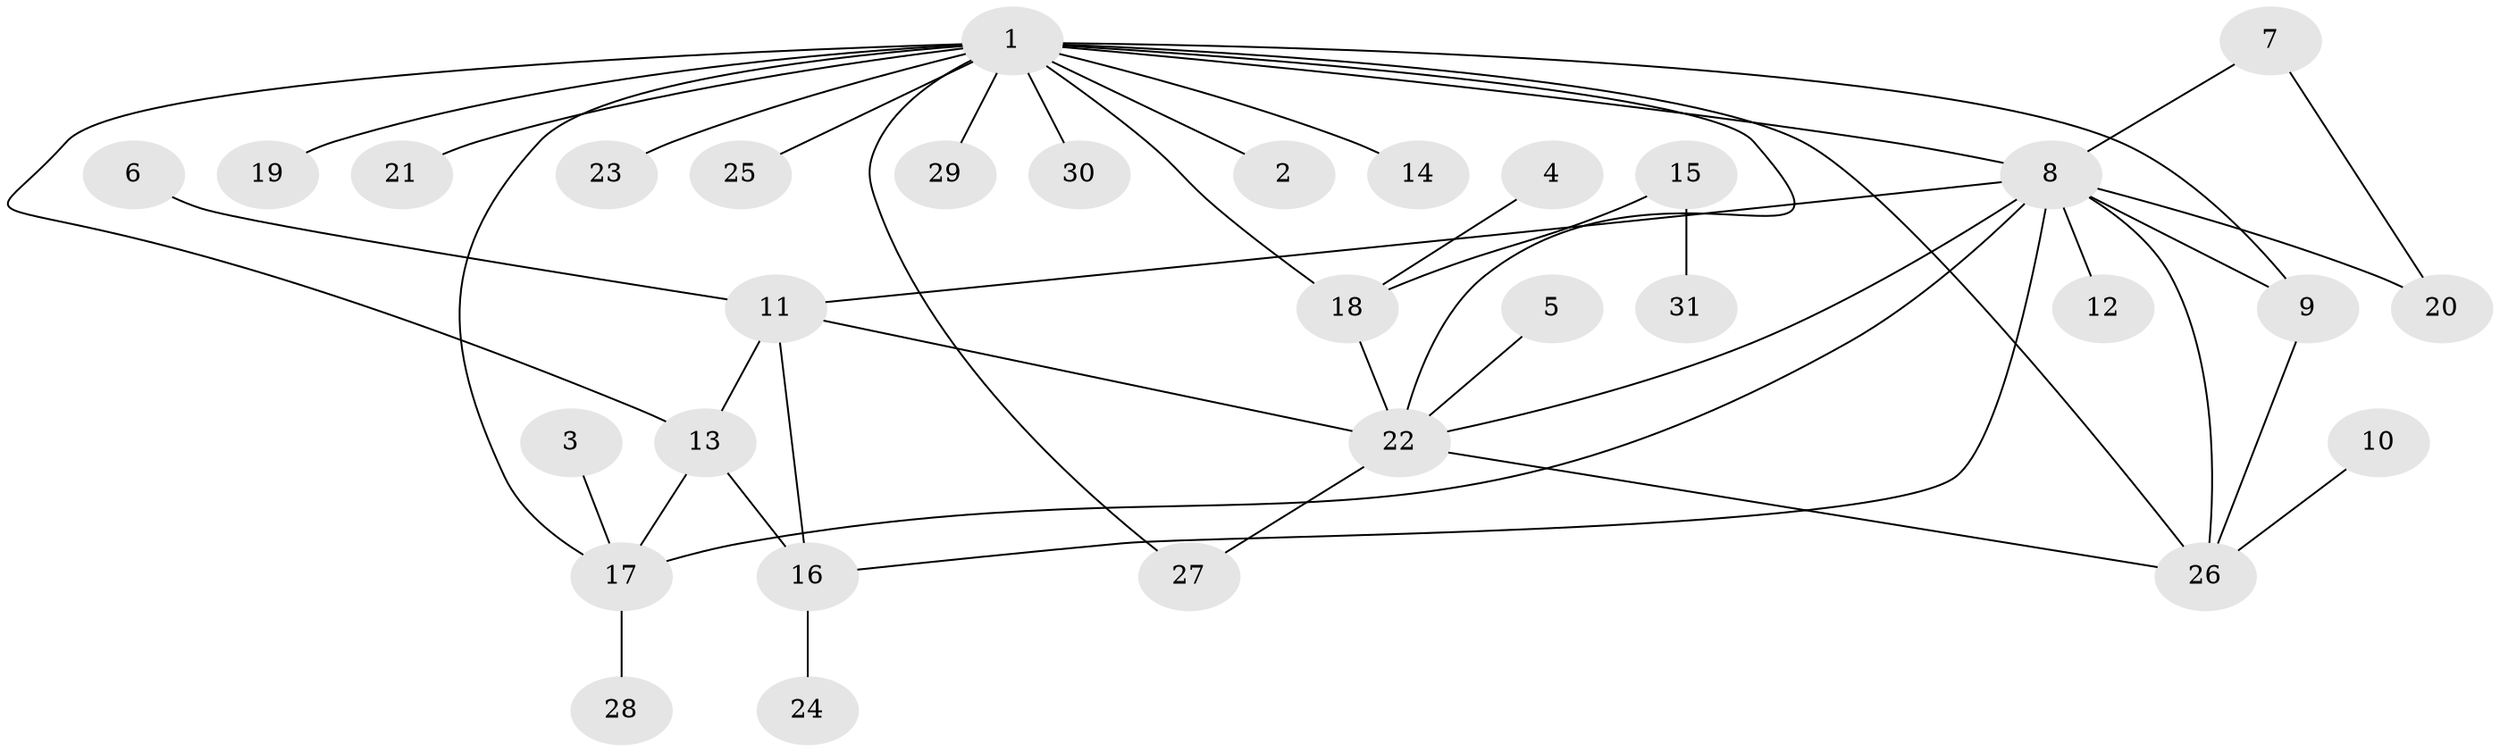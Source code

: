 // original degree distribution, {2: 0.26229508196721313, 18: 0.01639344262295082, 8: 0.03278688524590164, 4: 0.03278688524590164, 1: 0.47540983606557374, 12: 0.01639344262295082, 6: 0.04918032786885246, 3: 0.11475409836065574}
// Generated by graph-tools (version 1.1) at 2025/25/03/09/25 03:25:54]
// undirected, 31 vertices, 44 edges
graph export_dot {
graph [start="1"]
  node [color=gray90,style=filled];
  1;
  2;
  3;
  4;
  5;
  6;
  7;
  8;
  9;
  10;
  11;
  12;
  13;
  14;
  15;
  16;
  17;
  18;
  19;
  20;
  21;
  22;
  23;
  24;
  25;
  26;
  27;
  28;
  29;
  30;
  31;
  1 -- 2 [weight=1.0];
  1 -- 8 [weight=1.0];
  1 -- 9 [weight=1.0];
  1 -- 13 [weight=1.0];
  1 -- 14 [weight=1.0];
  1 -- 17 [weight=1.0];
  1 -- 18 [weight=1.0];
  1 -- 19 [weight=1.0];
  1 -- 21 [weight=1.0];
  1 -- 22 [weight=1.0];
  1 -- 23 [weight=1.0];
  1 -- 25 [weight=1.0];
  1 -- 26 [weight=1.0];
  1 -- 27 [weight=1.0];
  1 -- 29 [weight=1.0];
  1 -- 30 [weight=1.0];
  3 -- 17 [weight=1.0];
  4 -- 18 [weight=1.0];
  5 -- 22 [weight=1.0];
  6 -- 11 [weight=1.0];
  7 -- 8 [weight=1.0];
  7 -- 20 [weight=1.0];
  8 -- 9 [weight=1.0];
  8 -- 11 [weight=1.0];
  8 -- 12 [weight=1.0];
  8 -- 16 [weight=1.0];
  8 -- 17 [weight=1.0];
  8 -- 20 [weight=1.0];
  8 -- 22 [weight=1.0];
  8 -- 26 [weight=1.0];
  9 -- 26 [weight=1.0];
  10 -- 26 [weight=1.0];
  11 -- 13 [weight=1.0];
  11 -- 16 [weight=1.0];
  11 -- 22 [weight=1.0];
  13 -- 16 [weight=1.0];
  13 -- 17 [weight=1.0];
  15 -- 18 [weight=1.0];
  15 -- 31 [weight=1.0];
  16 -- 24 [weight=1.0];
  17 -- 28 [weight=1.0];
  18 -- 22 [weight=2.0];
  22 -- 26 [weight=1.0];
  22 -- 27 [weight=1.0];
}
